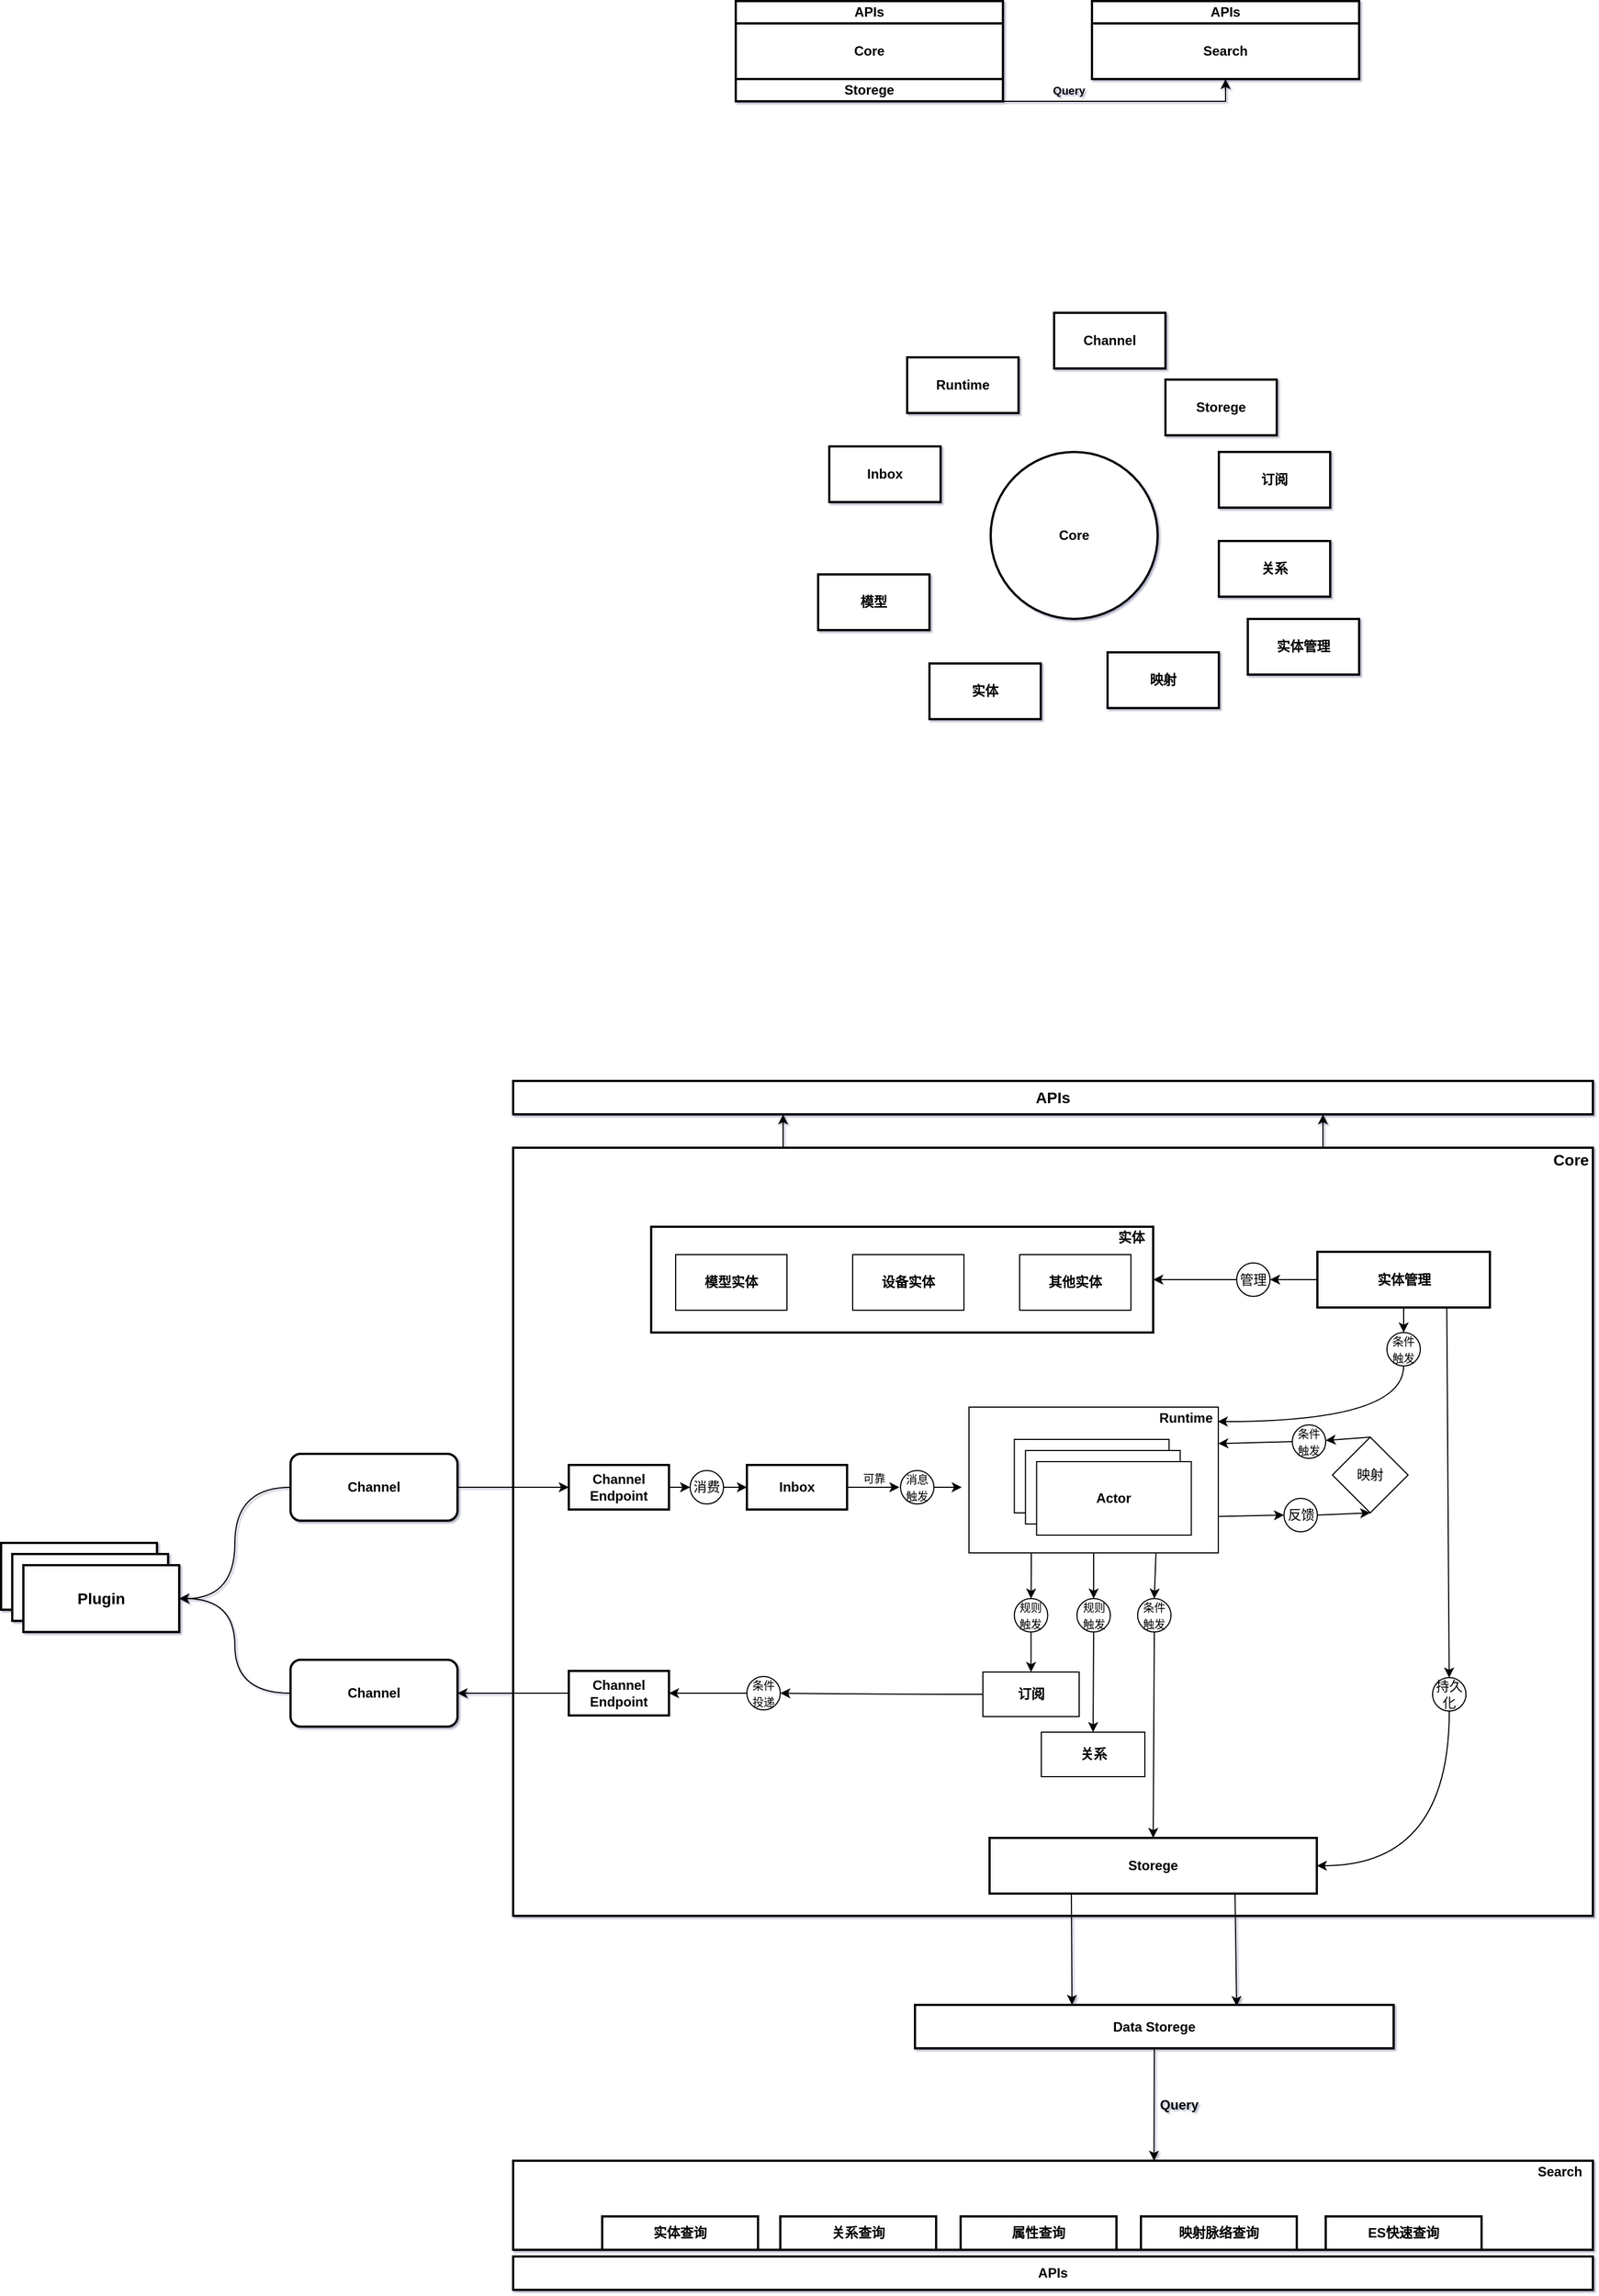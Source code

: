 <mxfile>
    <diagram id="UZr99QGXlJv9sP9Astqp" name="Page-1">
        <mxGraphModel dx="1946" dy="4389" grid="0" gridSize="10" guides="1" tooltips="1" connect="1" arrows="1" fold="1" page="1" pageScale="1" pageWidth="2339" pageHeight="3300" background="#ffffff" math="0" shadow="1">
            <root>
                <mxCell id="0"/>
                <mxCell id="1" parent="0"/>
                <mxCell id="2" style="edgeStyle=orthogonalEdgeStyle;curved=1;rounded=0;orthogonalLoop=1;jettySize=auto;html=1;exitX=0.25;exitY=0;exitDx=0;exitDy=0;entryX=0.25;entryY=1;entryDx=0;entryDy=0;strokeColor=#000000;" edge="1" parent="1" source="4" target="64">
                    <mxGeometry relative="1" as="geometry"/>
                </mxCell>
                <mxCell id="3" style="edgeStyle=orthogonalEdgeStyle;curved=1;rounded=0;orthogonalLoop=1;jettySize=auto;html=1;exitX=0.75;exitY=0;exitDx=0;exitDy=0;entryX=0.75;entryY=1;entryDx=0;entryDy=0;strokeColor=#000000;" edge="1" parent="1" source="4" target="64">
                    <mxGeometry relative="1" as="geometry"/>
                </mxCell>
                <mxCell id="4" value="" style="rounded=0;whiteSpace=wrap;html=1;strokeColor=#000000;strokeWidth=2;fillColor=#FFFFFF;" vertex="1" parent="1">
                    <mxGeometry x="610" y="364" width="970" height="690" as="geometry"/>
                </mxCell>
                <mxCell id="5" value="&lt;font color=&quot;#000000&quot;&gt;&lt;b&gt;实体&lt;/b&gt;&lt;/font&gt;" style="rounded=0;whiteSpace=wrap;html=1;fillColor=#FFFFFF;strokeWidth=2;strokeColor=#000000;" vertex="1" parent="1">
                    <mxGeometry x="984" y="-71" width="100" height="50" as="geometry"/>
                </mxCell>
                <mxCell id="6" value="&lt;font color=&quot;#000000&quot;&gt;&lt;b&gt;订阅&lt;/b&gt;&lt;/font&gt;" style="rounded=0;whiteSpace=wrap;html=1;fillColor=#FFFFFF;strokeWidth=2;strokeColor=#000000;" vertex="1" parent="1">
                    <mxGeometry x="1244" y="-261" width="100" height="50" as="geometry"/>
                </mxCell>
                <mxCell id="7" value="&lt;font color=&quot;#000000&quot;&gt;&lt;b&gt;模型&lt;/b&gt;&lt;/font&gt;" style="rounded=0;whiteSpace=wrap;html=1;fillColor=#FFFFFF;strokeWidth=2;strokeColor=#000000;" vertex="1" parent="1">
                    <mxGeometry x="884" y="-151" width="100" height="50" as="geometry"/>
                </mxCell>
                <mxCell id="8" value="&lt;font color=&quot;#000000&quot;&gt;&lt;b&gt;Core&lt;/b&gt;&lt;/font&gt;" style="ellipse;whiteSpace=wrap;html=1;aspect=fixed;strokeColor=#000000;strokeWidth=2;fillColor=#FFFFFF;" vertex="1" parent="1">
                    <mxGeometry x="1039" y="-261" width="150" height="150" as="geometry"/>
                </mxCell>
                <mxCell id="9" value="&lt;font color=&quot;#000000&quot;&gt;&lt;b&gt;映射&lt;/b&gt;&lt;/font&gt;" style="rounded=0;whiteSpace=wrap;html=1;fillColor=#FFFFFF;strokeWidth=2;strokeColor=#000000;" vertex="1" parent="1">
                    <mxGeometry x="1144" y="-81" width="100" height="50" as="geometry"/>
                </mxCell>
                <mxCell id="10" value="&lt;font color=&quot;#000000&quot;&gt;&lt;b&gt;关系&lt;/b&gt;&lt;/font&gt;" style="rounded=0;whiteSpace=wrap;html=1;fillColor=#FFFFFF;strokeWidth=2;strokeColor=#000000;" vertex="1" parent="1">
                    <mxGeometry x="1244" y="-181" width="100" height="50" as="geometry"/>
                </mxCell>
                <mxCell id="11" value="&lt;font color=&quot;#000000&quot;&gt;&lt;b&gt;Core&lt;/b&gt;&lt;/font&gt;" style="rounded=0;whiteSpace=wrap;html=1;fillColor=#FFFFFF;strokeWidth=2;strokeColor=#000000;" vertex="1" parent="1">
                    <mxGeometry x="810" y="-646" width="240" height="50" as="geometry"/>
                </mxCell>
                <mxCell id="12" style="edgeStyle=orthogonalEdgeStyle;rounded=0;orthogonalLoop=1;jettySize=auto;html=1;exitX=1;exitY=1;exitDx=0;exitDy=0;entryX=0.5;entryY=1;entryDx=0;entryDy=0;strokeColor=#000000;" edge="1" parent="1" source="13" target="15">
                    <mxGeometry relative="1" as="geometry">
                        <Array as="points">
                            <mxPoint x="1250" y="-576"/>
                        </Array>
                    </mxGeometry>
                </mxCell>
                <mxCell id="13" value="&lt;font color=&quot;#000000&quot;&gt;&lt;b&gt;Storege&lt;/b&gt;&lt;/font&gt;" style="rounded=0;whiteSpace=wrap;html=1;fillColor=#FFFFFF;strokeWidth=2;strokeColor=#000000;" vertex="1" parent="1">
                    <mxGeometry x="810" y="-596" width="240" height="20" as="geometry"/>
                </mxCell>
                <mxCell id="14" value="&lt;font color=&quot;#000000&quot;&gt;&lt;b&gt;APIs&lt;/b&gt;&lt;/font&gt;" style="rounded=0;whiteSpace=wrap;html=1;fillColor=#FFFFFF;strokeWidth=2;strokeColor=#000000;" vertex="1" parent="1">
                    <mxGeometry x="810" y="-666" width="240" height="20" as="geometry"/>
                </mxCell>
                <mxCell id="15" value="&lt;font color=&quot;#000000&quot;&gt;&lt;b&gt;Search&lt;/b&gt;&lt;/font&gt;" style="rounded=0;whiteSpace=wrap;html=1;fillColor=#FFFFFF;strokeWidth=2;strokeColor=#000000;" vertex="1" parent="1">
                    <mxGeometry x="1130" y="-646" width="240" height="50" as="geometry"/>
                </mxCell>
                <mxCell id="16" value="&lt;font color=&quot;#000000&quot;&gt;&lt;b&gt;APIs&lt;/b&gt;&lt;/font&gt;" style="rounded=0;whiteSpace=wrap;html=1;fillColor=#FFFFFF;strokeWidth=2;strokeColor=#000000;" vertex="1" parent="1">
                    <mxGeometry x="1130" y="-666" width="240" height="20" as="geometry"/>
                </mxCell>
                <mxCell id="17" value="&lt;b&gt;&lt;font color=&quot;#000000&quot; style=&quot;font-size: 10px&quot;&gt;Query&lt;/font&gt;&lt;/b&gt;" style="text;html=1;align=center;verticalAlign=middle;resizable=0;points=[];autosize=1;strokeColor=none;" vertex="1" parent="1">
                    <mxGeometry x="1089" y="-596" width="40" height="20" as="geometry"/>
                </mxCell>
                <mxCell id="18" value="&lt;font color=&quot;#000000&quot;&gt;&lt;b&gt;Inbox&lt;/b&gt;&lt;/font&gt;" style="rounded=0;whiteSpace=wrap;html=1;fillColor=#FFFFFF;strokeWidth=2;strokeColor=#000000;" vertex="1" parent="1">
                    <mxGeometry x="894" y="-266" width="100" height="50" as="geometry"/>
                </mxCell>
                <mxCell id="19" value="&lt;font color=&quot;#000000&quot;&gt;&lt;b&gt;Runtime&lt;/b&gt;&lt;/font&gt;" style="rounded=0;whiteSpace=wrap;html=1;fillColor=#FFFFFF;strokeWidth=2;strokeColor=#000000;" vertex="1" parent="1">
                    <mxGeometry x="964" y="-346" width="100" height="50" as="geometry"/>
                </mxCell>
                <mxCell id="20" value="&lt;font color=&quot;#000000&quot;&gt;&lt;b&gt;Channel&lt;/b&gt;&lt;/font&gt;" style="rounded=0;whiteSpace=wrap;html=1;fillColor=#FFFFFF;strokeWidth=2;strokeColor=#000000;" vertex="1" parent="1">
                    <mxGeometry x="1096" y="-386" width="100" height="50" as="geometry"/>
                </mxCell>
                <mxCell id="21" value="&lt;font color=&quot;#000000&quot;&gt;&lt;b&gt;实体管理&lt;/b&gt;&lt;/font&gt;" style="rounded=0;whiteSpace=wrap;html=1;fillColor=#FFFFFF;strokeWidth=2;strokeColor=#000000;" vertex="1" parent="1">
                    <mxGeometry x="1270" y="-111" width="100" height="50" as="geometry"/>
                </mxCell>
                <mxCell id="37" style="edgeStyle=orthogonalEdgeStyle;curved=1;rounded=0;orthogonalLoop=1;jettySize=auto;html=1;exitX=0;exitY=0.5;exitDx=0;exitDy=0;entryX=1;entryY=0.5;entryDx=0;entryDy=0;strokeColor=#000000;" edge="1" parent="1" source="38">
                    <mxGeometry relative="1" as="geometry">
                        <mxPoint x="850" y="854" as="targetPoint"/>
                    </mxGeometry>
                </mxCell>
                <mxCell id="43" style="edgeStyle=orthogonalEdgeStyle;curved=1;rounded=0;orthogonalLoop=1;jettySize=auto;html=1;exitX=1;exitY=0.5;exitDx=0;exitDy=0;entryX=0;entryY=0.5;entryDx=0;entryDy=0;strokeColor=#000000;" edge="1" parent="1" source="44">
                    <mxGeometry relative="1" as="geometry">
                        <mxPoint x="957" y="669" as="targetPoint"/>
                    </mxGeometry>
                </mxCell>
                <mxCell id="44" value="&lt;font color=&quot;#000000&quot;&gt;&lt;b&gt;Inbox&lt;/b&gt;&lt;/font&gt;" style="rounded=0;whiteSpace=wrap;html=1;fillColor=#FFFFFF;strokeWidth=2;strokeColor=#000000;" vertex="1" parent="1">
                    <mxGeometry x="820" y="649" width="90" height="40" as="geometry"/>
                </mxCell>
                <mxCell id="45" style="edgeStyle=orthogonalEdgeStyle;curved=1;rounded=0;orthogonalLoop=1;jettySize=auto;html=1;exitX=1;exitY=0.5;exitDx=0;exitDy=0;entryX=0;entryY=0.5;entryDx=0;entryDy=0;strokeColor=#000000;" edge="1" parent="1" source="47" target="83">
                    <mxGeometry relative="1" as="geometry"/>
                </mxCell>
                <mxCell id="46" style="edgeStyle=orthogonalEdgeStyle;curved=1;rounded=0;orthogonalLoop=1;jettySize=auto;html=1;exitX=0;exitY=0.5;exitDx=0;exitDy=0;entryX=1;entryY=0.5;entryDx=0;entryDy=0;strokeColor=#000000;" edge="1" parent="1" source="47" target="102">
                    <mxGeometry relative="1" as="geometry"/>
                </mxCell>
                <mxCell id="47" value="&lt;font color=&quot;#000000&quot;&gt;&lt;b&gt;Channel&lt;/b&gt;&lt;/font&gt;" style="rounded=1;whiteSpace=wrap;html=1;strokeColor=#000000;strokeWidth=2;fillColor=#FFFFFF;" vertex="1" parent="1">
                    <mxGeometry x="410" y="639" width="150" height="60" as="geometry"/>
                </mxCell>
                <mxCell id="48" style="edgeStyle=orthogonalEdgeStyle;curved=1;rounded=0;orthogonalLoop=1;jettySize=auto;html=1;exitX=1;exitY=0.5;exitDx=0;exitDy=0;strokeColor=#000000;" edge="1" parent="1" source="49" target="44">
                    <mxGeometry relative="1" as="geometry"/>
                </mxCell>
                <mxCell id="49" value="&lt;font color=&quot;#000000&quot;&gt;消费&lt;/font&gt;" style="ellipse;whiteSpace=wrap;html=1;aspect=fixed;strokeColor=#000000;strokeWidth=1;fillColor=#FFFFFF;" vertex="1" parent="1">
                    <mxGeometry x="769" y="654" width="30" height="30" as="geometry"/>
                </mxCell>
                <mxCell id="105" style="edgeStyle=none;html=1;exitX=0;exitY=0.5;exitDx=0;exitDy=0;entryX=1;entryY=0.5;entryDx=0;entryDy=0;strokeColor=#000000;" edge="1" parent="1" source="52" target="61">
                    <mxGeometry relative="1" as="geometry"/>
                </mxCell>
                <mxCell id="131" style="edgeStyle=none;html=1;exitX=0.5;exitY=1;exitDx=0;exitDy=0;entryX=0.5;entryY=0;entryDx=0;entryDy=0;strokeColor=#000000;" edge="1" parent="1" source="52" target="130">
                    <mxGeometry relative="1" as="geometry"/>
                </mxCell>
                <mxCell id="152" style="edgeStyle=none;html=1;exitX=0.75;exitY=1;exitDx=0;exitDy=0;strokeColor=#000000;" edge="1" parent="1" source="52" target="151">
                    <mxGeometry relative="1" as="geometry"/>
                </mxCell>
                <mxCell id="52" value="&lt;font color=&quot;#000000&quot;&gt;&lt;b&gt;实体管理&lt;/b&gt;&lt;/font&gt;" style="rounded=0;whiteSpace=wrap;html=1;fillColor=#FFFFFF;strokeWidth=2;strokeColor=#000000;" vertex="1" parent="1">
                    <mxGeometry x="1332.5" y="457.5" width="155" height="50" as="geometry"/>
                </mxCell>
                <mxCell id="55" value="" style="rounded=0;whiteSpace=wrap;html=1;strokeColor=#000000;strokeWidth=2;fillColor=#FFFFFF;" vertex="1" parent="1">
                    <mxGeometry x="734" y="435" width="451" height="95" as="geometry"/>
                </mxCell>
                <mxCell id="56" value="&lt;font color=&quot;#000000&quot;&gt;&lt;b&gt;模型实体&lt;/b&gt;&lt;/font&gt;" style="rounded=0;whiteSpace=wrap;html=1;fillColor=#FFFFFF;strokeWidth=1;strokeColor=#000000;" vertex="1" parent="1">
                    <mxGeometry x="756" y="460" width="100" height="50" as="geometry"/>
                </mxCell>
                <mxCell id="57" value="&lt;font color=&quot;#000000&quot;&gt;&lt;b&gt;设备实体&lt;/b&gt;&lt;/font&gt;" style="rounded=0;whiteSpace=wrap;html=1;fillColor=#FFFFFF;strokeWidth=1;strokeColor=#000000;" vertex="1" parent="1">
                    <mxGeometry x="915" y="460" width="100" height="50" as="geometry"/>
                </mxCell>
                <mxCell id="106" style="edgeStyle=none;html=1;exitX=0;exitY=0.5;exitDx=0;exitDy=0;entryX=1;entryY=0.5;entryDx=0;entryDy=0;strokeColor=#000000;" edge="1" parent="1" source="61" target="55">
                    <mxGeometry relative="1" as="geometry"/>
                </mxCell>
                <mxCell id="61" value="&lt;font color=&quot;#000000&quot;&gt;管理&lt;/font&gt;" style="ellipse;whiteSpace=wrap;html=1;aspect=fixed;strokeColor=#000000;strokeWidth=1;fillColor=#FFFFFF;" vertex="1" parent="1">
                    <mxGeometry x="1260" y="467.5" width="30" height="30" as="geometry"/>
                </mxCell>
                <mxCell id="62" value="&lt;font color=&quot;#000000&quot;&gt;&lt;b&gt;其他实体&lt;/b&gt;&lt;/font&gt;" style="rounded=0;whiteSpace=wrap;html=1;fillColor=#FFFFFF;strokeWidth=1;strokeColor=#000000;" vertex="1" parent="1">
                    <mxGeometry x="1065" y="460" width="100" height="50" as="geometry"/>
                </mxCell>
                <mxCell id="63" value="&lt;b style=&quot;color: rgb(0 , 0 , 0)&quot;&gt;实体&lt;/b&gt;" style="text;html=1;align=center;verticalAlign=middle;resizable=0;points=[];autosize=1;strokeColor=none;" vertex="1" parent="1">
                    <mxGeometry x="1145" y="435" width="40" height="20" as="geometry"/>
                </mxCell>
                <mxCell id="64" value="&lt;font color=&quot;#000000&quot; style=&quot;font-size: 14px&quot;&gt;&lt;b&gt;APIs&lt;/b&gt;&lt;/font&gt;" style="rounded=0;whiteSpace=wrap;html=1;strokeColor=#000000;strokeWidth=2;fillColor=#FFFFFF;" vertex="1" parent="1">
                    <mxGeometry x="610" y="304" width="970" height="30" as="geometry"/>
                </mxCell>
                <mxCell id="65" value="&lt;font color=&quot;#000000&quot;&gt;&lt;b&gt;Storege&lt;/b&gt;&lt;/font&gt;" style="rounded=0;whiteSpace=wrap;html=1;fillColor=#FFFFFF;strokeWidth=2;strokeColor=#000000;" vertex="1" parent="1">
                    <mxGeometry x="1196" y="-326" width="100" height="50" as="geometry"/>
                </mxCell>
                <mxCell id="136" style="edgeStyle=none;html=1;exitX=0.25;exitY=1;exitDx=0;exitDy=0;entryX=0.328;entryY=0;entryDx=0;entryDy=0;entryPerimeter=0;strokeColor=#000000;" edge="1" parent="1" source="68" target="79">
                    <mxGeometry relative="1" as="geometry"/>
                </mxCell>
                <mxCell id="137" style="edgeStyle=none;html=1;exitX=0.75;exitY=1;exitDx=0;exitDy=0;entryX=0.672;entryY=0.026;entryDx=0;entryDy=0;entryPerimeter=0;strokeColor=#000000;" edge="1" parent="1" source="68" target="79">
                    <mxGeometry relative="1" as="geometry"/>
                </mxCell>
                <mxCell id="68" value="&lt;font color=&quot;#000000&quot;&gt;&lt;b&gt;Storege&lt;/b&gt;&lt;/font&gt;" style="rounded=0;whiteSpace=wrap;html=1;fillColor=#FFFFFF;strokeWidth=2;strokeColor=#000000;" vertex="1" parent="1">
                    <mxGeometry x="1038" y="984" width="294" height="50" as="geometry"/>
                </mxCell>
                <mxCell id="76" style="edgeStyle=orthogonalEdgeStyle;curved=1;rounded=0;orthogonalLoop=1;jettySize=auto;html=1;exitX=1;exitY=0.5;exitDx=0;exitDy=0;strokeColor=#000000;" edge="1" parent="1">
                    <mxGeometry relative="1" as="geometry">
                        <mxPoint x="980" y="669" as="sourcePoint"/>
                        <mxPoint x="1013" y="669" as="targetPoint"/>
                    </mxGeometry>
                </mxCell>
                <mxCell id="78" style="edgeStyle=orthogonalEdgeStyle;curved=1;rounded=0;orthogonalLoop=1;jettySize=auto;html=1;exitX=0.5;exitY=1;exitDx=0;exitDy=0;entryX=0.544;entryY=0;entryDx=0;entryDy=0;entryPerimeter=0;strokeColor=#000000;" edge="1" parent="1" source="79">
                    <mxGeometry relative="1" as="geometry">
                        <mxPoint x="1185.68" y="1274" as="targetPoint"/>
                    </mxGeometry>
                </mxCell>
                <mxCell id="79" value="&lt;font color=&quot;#000000&quot;&gt;&lt;b&gt;Data Storege&lt;/b&gt;&lt;/font&gt;" style="rounded=0;whiteSpace=wrap;html=1;strokeColor=#000000;strokeWidth=2;fillColor=#FFFFFF;" vertex="1" parent="1">
                    <mxGeometry x="971" y="1134" width="430" height="39" as="geometry"/>
                </mxCell>
                <mxCell id="121" style="edgeStyle=none;html=1;exitX=1;exitY=0.5;exitDx=0;exitDy=0;entryX=0.5;entryY=1;entryDx=0;entryDy=0;strokeColor=#000000;" edge="1" parent="1" source="81" target="119">
                    <mxGeometry relative="1" as="geometry"/>
                </mxCell>
                <mxCell id="81" value="&lt;font color=&quot;#000000&quot;&gt;反馈&lt;/font&gt;" style="ellipse;whiteSpace=wrap;html=1;aspect=fixed;strokeColor=#000000;strokeWidth=1;fillColor=#FFFFFF;" vertex="1" parent="1">
                    <mxGeometry x="1302.5" y="679" width="30" height="30" as="geometry"/>
                </mxCell>
                <mxCell id="82" style="edgeStyle=orthogonalEdgeStyle;curved=1;rounded=0;orthogonalLoop=1;jettySize=auto;html=1;exitX=1;exitY=0.5;exitDx=0;exitDy=0;entryX=0;entryY=0.5;entryDx=0;entryDy=0;strokeColor=#000000;" edge="1" parent="1" source="83" target="49">
                    <mxGeometry relative="1" as="geometry"/>
                </mxCell>
                <mxCell id="83" value="&lt;font color=&quot;#000000&quot;&gt;&lt;b&gt;Channel Endpoint&lt;/b&gt;&lt;/font&gt;" style="rounded=0;whiteSpace=wrap;html=1;fillColor=#FFFFFF;strokeWidth=2;strokeColor=#000000;" vertex="1" parent="1">
                    <mxGeometry x="660" y="649" width="90" height="40" as="geometry"/>
                </mxCell>
                <mxCell id="84" style="edgeStyle=orthogonalEdgeStyle;curved=1;rounded=0;orthogonalLoop=1;jettySize=auto;html=1;exitX=0;exitY=0.5;exitDx=0;exitDy=0;strokeColor=#000000;entryX=1;entryY=0.5;entryDx=0;entryDy=0;" edge="1" parent="1" source="85" target="89">
                    <mxGeometry relative="1" as="geometry">
                        <mxPoint x="550" y="854" as="targetPoint"/>
                    </mxGeometry>
                </mxCell>
                <mxCell id="85" value="&lt;font color=&quot;#000000&quot;&gt;&lt;b&gt;Channel Endpoint&lt;/b&gt;&lt;/font&gt;" style="rounded=0;whiteSpace=wrap;html=1;fillColor=#FFFFFF;strokeWidth=2;strokeColor=#000000;" vertex="1" parent="1">
                    <mxGeometry x="660" y="834" width="90" height="40" as="geometry"/>
                </mxCell>
                <mxCell id="86" style="edgeStyle=orthogonalEdgeStyle;curved=1;rounded=0;orthogonalLoop=1;jettySize=auto;html=1;exitX=0;exitY=0.5;exitDx=0;exitDy=0;strokeColor=#000000;" edge="1" parent="1" source="155" target="85">
                    <mxGeometry relative="1" as="geometry">
                        <mxPoint x="805" y="854" as="sourcePoint"/>
                    </mxGeometry>
                </mxCell>
                <mxCell id="88" style="edgeStyle=orthogonalEdgeStyle;curved=1;rounded=0;orthogonalLoop=1;jettySize=auto;html=1;exitX=0;exitY=0.5;exitDx=0;exitDy=0;entryX=1;entryY=0.5;entryDx=0;entryDy=0;strokeColor=#000000;" edge="1" parent="1" source="89" target="102">
                    <mxGeometry relative="1" as="geometry"/>
                </mxCell>
                <mxCell id="89" value="&lt;font color=&quot;#000000&quot;&gt;&lt;b&gt;Channel&lt;/b&gt;&lt;/font&gt;" style="rounded=1;whiteSpace=wrap;html=1;strokeColor=#000000;strokeWidth=2;fillColor=#FFFFFF;" vertex="1" parent="1">
                    <mxGeometry x="410" y="824" width="150" height="60" as="geometry"/>
                </mxCell>
                <mxCell id="90" value="" style="rounded=0;whiteSpace=wrap;html=1;strokeColor=#000000;strokeWidth=2;fillColor=#FFFFFF;" vertex="1" parent="1">
                    <mxGeometry x="610" y="1274" width="970" height="80" as="geometry"/>
                </mxCell>
                <mxCell id="91" value="&lt;b&gt;&lt;font color=&quot;#000000&quot;&gt;Query&lt;/font&gt;&lt;/b&gt;" style="text;html=1;align=center;verticalAlign=middle;resizable=0;points=[];autosize=1;strokeColor=none;" vertex="1" parent="1">
                    <mxGeometry x="1183" y="1214" width="50" height="20" as="geometry"/>
                </mxCell>
                <mxCell id="92" value="&lt;font color=&quot;#000000&quot;&gt;&lt;b&gt;APIs&lt;/b&gt;&lt;/font&gt;" style="rounded=0;whiteSpace=wrap;html=1;strokeColor=#000000;strokeWidth=2;fillColor=#FFFFFF;" vertex="1" parent="1">
                    <mxGeometry x="610" y="1360" width="970" height="30" as="geometry"/>
                </mxCell>
                <mxCell id="93" value="&lt;b&gt;&lt;font color=&quot;#000000&quot;&gt;实体查询&lt;/font&gt;&lt;/b&gt;" style="rounded=0;whiteSpace=wrap;html=1;strokeColor=#000000;strokeWidth=2;fillColor=#FFFFFF;" vertex="1" parent="1">
                    <mxGeometry x="690" y="1324" width="140" height="30" as="geometry"/>
                </mxCell>
                <mxCell id="94" value="&lt;b&gt;&lt;font color=&quot;#000000&quot;&gt;关系查询&lt;/font&gt;&lt;/b&gt;" style="rounded=0;whiteSpace=wrap;html=1;strokeColor=#000000;strokeWidth=2;fillColor=#FFFFFF;" vertex="1" parent="1">
                    <mxGeometry x="850" y="1324" width="140" height="30" as="geometry"/>
                </mxCell>
                <mxCell id="95" value="&lt;b&gt;&lt;font color=&quot;#000000&quot;&gt;属性查询&lt;/font&gt;&lt;/b&gt;" style="rounded=0;whiteSpace=wrap;html=1;strokeColor=#000000;strokeWidth=2;fillColor=#FFFFFF;" vertex="1" parent="1">
                    <mxGeometry x="1012" y="1324" width="140" height="30" as="geometry"/>
                </mxCell>
                <mxCell id="96" value="&lt;b&gt;&lt;font color=&quot;#000000&quot;&gt;映射脉络查询&lt;/font&gt;&lt;/b&gt;" style="rounded=0;whiteSpace=wrap;html=1;strokeColor=#000000;strokeWidth=2;fillColor=#FFFFFF;" vertex="1" parent="1">
                    <mxGeometry x="1174" y="1324" width="140" height="30" as="geometry"/>
                </mxCell>
                <mxCell id="97" value="&lt;b&gt;&lt;font color=&quot;#000000&quot;&gt;ES快速查询&lt;/font&gt;&lt;/b&gt;" style="rounded=0;whiteSpace=wrap;html=1;strokeColor=#000000;strokeWidth=2;fillColor=#FFFFFF;" vertex="1" parent="1">
                    <mxGeometry x="1340" y="1324" width="140" height="30" as="geometry"/>
                </mxCell>
                <mxCell id="98" value="&lt;b style=&quot;color: rgb(0 , 0 , 0)&quot;&gt;Search&lt;/b&gt;" style="text;html=1;align=center;verticalAlign=middle;resizable=0;points=[];autosize=1;strokeColor=none;" vertex="1" parent="1">
                    <mxGeometry x="1520" y="1274" width="60" height="20" as="geometry"/>
                </mxCell>
                <mxCell id="99" value="" style="group" vertex="1" connectable="0" parent="1">
                    <mxGeometry x="150" y="719" width="160" height="80" as="geometry"/>
                </mxCell>
                <mxCell id="100" value="" style="rounded=0;whiteSpace=wrap;html=1;strokeColor=#000000;strokeWidth=2;fillColor=#FFFFFF;" vertex="1" parent="99">
                    <mxGeometry width="140" height="60" as="geometry"/>
                </mxCell>
                <mxCell id="101" value="" style="rounded=0;whiteSpace=wrap;html=1;strokeColor=#000000;strokeWidth=2;fillColor=#FFFFFF;" vertex="1" parent="99">
                    <mxGeometry x="10" y="10" width="140" height="60" as="geometry"/>
                </mxCell>
                <mxCell id="102" value="&lt;b&gt;&lt;font color=&quot;#000000&quot; style=&quot;font-size: 14px&quot;&gt;Plugin&lt;/font&gt;&lt;/b&gt;" style="rounded=0;whiteSpace=wrap;html=1;strokeColor=#000000;strokeWidth=2;fillColor=#FFFFFF;" vertex="1" parent="99">
                    <mxGeometry x="20" y="20" width="140" height="60" as="geometry"/>
                </mxCell>
                <mxCell id="103" value="&lt;b style=&quot;color: rgb(0 , 0 , 0)&quot;&gt;&lt;font style=&quot;font-size: 14px&quot;&gt;Core&lt;/font&gt;&lt;/b&gt;" style="text;html=1;align=center;verticalAlign=middle;resizable=0;points=[];autosize=1;strokeColor=none;" vertex="1" parent="1">
                    <mxGeometry x="1539" y="365" width="42" height="19" as="geometry"/>
                </mxCell>
                <mxCell id="104" value="&lt;font color=&quot;#000000&quot; style=&quot;font-size: 10px&quot;&gt;可靠&lt;/font&gt;" style="text;html=1;align=center;verticalAlign=middle;resizable=0;points=[];autosize=1;strokeColor=none;" vertex="1" parent="1">
                    <mxGeometry x="919" y="651" width="30" height="19" as="geometry"/>
                </mxCell>
                <mxCell id="122" style="edgeStyle=none;html=1;exitX=1;exitY=0.75;exitDx=0;exitDy=0;entryX=0;entryY=0.5;entryDx=0;entryDy=0;strokeColor=#000000;" edge="1" parent="1" source="109" target="81">
                    <mxGeometry relative="1" as="geometry"/>
                </mxCell>
                <mxCell id="134" style="edgeStyle=none;html=1;exitX=0.75;exitY=1;exitDx=0;exitDy=0;entryX=0.5;entryY=0;entryDx=0;entryDy=0;strokeColor=#000000;" edge="1" parent="1" source="109" target="133">
                    <mxGeometry relative="1" as="geometry"/>
                </mxCell>
                <mxCell id="141" style="edgeStyle=none;html=1;exitX=0.5;exitY=1;exitDx=0;exitDy=0;entryX=0.5;entryY=0;entryDx=0;entryDy=0;strokeColor=#000000;" edge="1" parent="1" source="109" target="140">
                    <mxGeometry relative="1" as="geometry"/>
                </mxCell>
                <mxCell id="150" style="edgeStyle=orthogonalEdgeStyle;curved=1;html=1;exitX=0.25;exitY=1;exitDx=0;exitDy=0;entryX=0.5;entryY=0;entryDx=0;entryDy=0;strokeColor=#000000;" edge="1" parent="1" source="109" target="147">
                    <mxGeometry relative="1" as="geometry"/>
                </mxCell>
                <mxCell id="109" value="" style="rounded=0;whiteSpace=wrap;html=1;fillColor=#FFFFFF;strokeColor=#000000;" vertex="1" parent="1">
                    <mxGeometry x="1019.5" y="597" width="224" height="131" as="geometry"/>
                </mxCell>
                <mxCell id="36" value="&lt;font color=&quot;#000000&quot;&gt;&lt;b&gt;Runtime&lt;/b&gt;&lt;/font&gt;" style="text;html=1;align=center;verticalAlign=middle;resizable=0;points=[];autosize=1;strokeColor=none;" vertex="1" parent="1">
                    <mxGeometry x="1184" y="597" width="60" height="20" as="geometry"/>
                </mxCell>
                <mxCell id="125" style="edgeStyle=none;html=1;exitX=0.5;exitY=0;exitDx=0;exitDy=0;strokeColor=#000000;" edge="1" parent="1" source="119" target="124">
                    <mxGeometry relative="1" as="geometry"/>
                </mxCell>
                <mxCell id="119" value="&lt;span style=&quot;color: rgb(0 , 0 , 0)&quot;&gt;映射&lt;/span&gt;" style="rhombus;whiteSpace=wrap;html=1;strokeColor=#000000;strokeWidth=1;fillColor=#FFFFFF;" vertex="1" parent="1">
                    <mxGeometry x="1346" y="624" width="68" height="68" as="geometry"/>
                </mxCell>
                <mxCell id="126" style="edgeStyle=none;html=1;exitX=0;exitY=0.5;exitDx=0;exitDy=0;entryX=1;entryY=0.25;entryDx=0;entryDy=0;strokeColor=#000000;" edge="1" parent="1" source="124" target="109">
                    <mxGeometry relative="1" as="geometry"/>
                </mxCell>
                <mxCell id="124" value="&lt;font color=&quot;#000000&quot; style=&quot;font-size: 10px&quot;&gt;条件&lt;br&gt;触发&lt;/font&gt;" style="ellipse;whiteSpace=wrap;html=1;aspect=fixed;strokeColor=#000000;strokeWidth=1;fillColor=#FFFFFF;" vertex="1" parent="1">
                    <mxGeometry x="1310" y="613" width="30" height="30" as="geometry"/>
                </mxCell>
                <mxCell id="132" style="edgeStyle=orthogonalEdgeStyle;curved=1;html=1;exitX=0.5;exitY=1;exitDx=0;exitDy=0;entryX=0.983;entryY=0.65;entryDx=0;entryDy=0;entryPerimeter=0;strokeColor=#000000;" edge="1" parent="1" source="130" target="36">
                    <mxGeometry relative="1" as="geometry"/>
                </mxCell>
                <mxCell id="130" value="&lt;font color=&quot;#000000&quot; style=&quot;font-size: 10px&quot;&gt;条件&lt;br&gt;触发&lt;/font&gt;" style="ellipse;whiteSpace=wrap;html=1;aspect=fixed;strokeColor=#000000;strokeWidth=1;fillColor=#FFFFFF;" vertex="1" parent="1">
                    <mxGeometry x="1395" y="530" width="30" height="30" as="geometry"/>
                </mxCell>
                <mxCell id="135" style="edgeStyle=none;html=1;exitX=0.5;exitY=1;exitDx=0;exitDy=0;entryX=0.5;entryY=0;entryDx=0;entryDy=0;strokeColor=#000000;" edge="1" parent="1" source="133" target="68">
                    <mxGeometry relative="1" as="geometry"/>
                </mxCell>
                <mxCell id="133" value="&lt;font color=&quot;#000000&quot; style=&quot;font-size: 10px&quot;&gt;条件&lt;br&gt;触发&lt;/font&gt;" style="ellipse;whiteSpace=wrap;html=1;aspect=fixed;strokeColor=#000000;strokeWidth=1;fillColor=#FFFFFF;" vertex="1" parent="1">
                    <mxGeometry x="1171" y="769" width="30" height="30" as="geometry"/>
                </mxCell>
                <mxCell id="27" value="&lt;font color=&quot;#000000&quot;&gt;&lt;b&gt;关系&lt;/b&gt;&lt;/font&gt;" style="rounded=0;whiteSpace=wrap;html=1;fillColor=#FFFFFF;strokeWidth=1;strokeColor=#000000;" vertex="1" parent="1">
                    <mxGeometry x="1084.5" y="889" width="93" height="40" as="geometry"/>
                </mxCell>
                <mxCell id="38" value="&lt;font color=&quot;#000000&quot;&gt;&lt;b&gt;订阅&lt;/b&gt;&lt;/font&gt;" style="rounded=0;whiteSpace=wrap;html=1;fillColor=#FFFFFF;strokeWidth=1;strokeColor=#000000;" vertex="1" parent="1">
                    <mxGeometry x="1032" y="835" width="86.5" height="40" as="geometry"/>
                </mxCell>
                <mxCell id="142" style="edgeStyle=none;html=1;exitX=0.5;exitY=1;exitDx=0;exitDy=0;entryX=0.5;entryY=0;entryDx=0;entryDy=0;strokeColor=#000000;" edge="1" parent="1" source="140" target="27">
                    <mxGeometry relative="1" as="geometry"/>
                </mxCell>
                <mxCell id="140" value="&lt;font color=&quot;#000000&quot; style=&quot;font-size: 10px&quot;&gt;规则&lt;br&gt;触发&lt;/font&gt;" style="ellipse;whiteSpace=wrap;html=1;aspect=fixed;strokeColor=#000000;strokeWidth=1;fillColor=#FFFFFF;" vertex="1" parent="1">
                    <mxGeometry x="1116.5" y="769" width="30" height="30" as="geometry"/>
                </mxCell>
                <mxCell id="149" value="" style="edgeStyle=orthogonalEdgeStyle;curved=1;html=1;strokeColor=#000000;" edge="1" parent="1" source="147" target="38">
                    <mxGeometry relative="1" as="geometry"/>
                </mxCell>
                <mxCell id="147" value="&lt;font color=&quot;#000000&quot; style=&quot;font-size: 10px&quot;&gt;规则&lt;br&gt;触发&lt;/font&gt;" style="ellipse;whiteSpace=wrap;html=1;aspect=fixed;strokeColor=#000000;strokeWidth=1;fillColor=#FFFFFF;" vertex="1" parent="1">
                    <mxGeometry x="1060.25" y="769" width="30" height="30" as="geometry"/>
                </mxCell>
                <mxCell id="153" style="edgeStyle=orthogonalEdgeStyle;curved=1;html=1;exitX=0.5;exitY=1;exitDx=0;exitDy=0;entryX=1;entryY=0.5;entryDx=0;entryDy=0;strokeColor=#000000;" edge="1" parent="1" source="151" target="68">
                    <mxGeometry relative="1" as="geometry"/>
                </mxCell>
                <mxCell id="151" value="&lt;font color=&quot;#000000&quot;&gt;持久化&lt;/font&gt;" style="ellipse;whiteSpace=wrap;html=1;aspect=fixed;strokeColor=#000000;strokeWidth=1;fillColor=#FFFFFF;" vertex="1" parent="1">
                    <mxGeometry x="1436" y="840" width="30" height="30" as="geometry"/>
                </mxCell>
                <mxCell id="154" value="&lt;span style=&quot;color: rgb(0 , 0 , 0) ; font-size: 10px&quot;&gt;消息&lt;/span&gt;&lt;br style=&quot;color: rgb(0 , 0 , 0) ; font-size: 10px&quot;&gt;&lt;span style=&quot;color: rgb(0 , 0 , 0) ; font-size: 10px&quot;&gt;触发&lt;/span&gt;" style="ellipse;whiteSpace=wrap;html=1;aspect=fixed;strokeColor=#000000;strokeWidth=1;fillColor=#FFFFFF;" vertex="1" parent="1">
                    <mxGeometry x="958" y="654" width="30" height="30" as="geometry"/>
                </mxCell>
                <mxCell id="155" value="&lt;font style=&quot;font-size: 10px&quot;&gt;&lt;span style=&quot;color: rgb(0 , 0 , 0)&quot;&gt;条件&lt;/span&gt;&lt;br style=&quot;color: rgb(0 , 0 , 0)&quot;&gt;&lt;span style=&quot;color: rgb(0 , 0 , 0)&quot;&gt;投递&lt;/span&gt;&lt;/font&gt;" style="ellipse;whiteSpace=wrap;html=1;aspect=fixed;strokeColor=#000000;strokeWidth=1;fillColor=#FFFFFF;" vertex="1" parent="1">
                    <mxGeometry x="820" y="839" width="30" height="30" as="geometry"/>
                </mxCell>
                <mxCell id="156" value="" style="rounded=0;whiteSpace=wrap;html=1;strokeColor=#000000;strokeWidth=1;fillColor=#FFFFFF;" vertex="1" parent="1">
                    <mxGeometry x="1060.25" y="626" width="139" height="66" as="geometry"/>
                </mxCell>
                <mxCell id="157" value="" style="rounded=0;whiteSpace=wrap;html=1;strokeColor=#000000;strokeWidth=1;fillColor=#FFFFFF;" vertex="1" parent="1">
                    <mxGeometry x="1070.25" y="636" width="139" height="66" as="geometry"/>
                </mxCell>
                <mxCell id="158" value="&lt;b&gt;&lt;font color=&quot;#000000&quot;&gt;Actor&lt;/font&gt;&lt;/b&gt;" style="rounded=0;whiteSpace=wrap;html=1;strokeColor=#000000;strokeWidth=1;fillColor=#FFFFFF;" vertex="1" parent="1">
                    <mxGeometry x="1080.25" y="646" width="139" height="66" as="geometry"/>
                </mxCell>
            </root>
        </mxGraphModel>
    </diagram>
</mxfile>